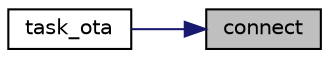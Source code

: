 digraph "connect"
{
 // LATEX_PDF_SIZE
  edge [fontname="Helvetica",fontsize="10",labelfontname="Helvetica",labelfontsize="10"];
  node [fontname="Helvetica",fontsize="10",shape=record];
  rankdir="RL";
  Node1 [label="connect",height=0.2,width=0.4,color="black", fillcolor="grey75", style="filled", fontcolor="black",tooltip="Configure Wi-Fi or Ethernet, connect, wait for IP."];
  Node1 -> Node2 [dir="back",color="midnightblue",fontsize="10",style="solid",fontname="Helvetica"];
  Node2 [label="task_ota",height=0.2,width=0.4,color="black", fillcolor="white", style="filled",URL="$ota__update_8h.html#a67888b283adc027cb262785fc55939de",tooltip="Task that handles the OTA updates."];
}
